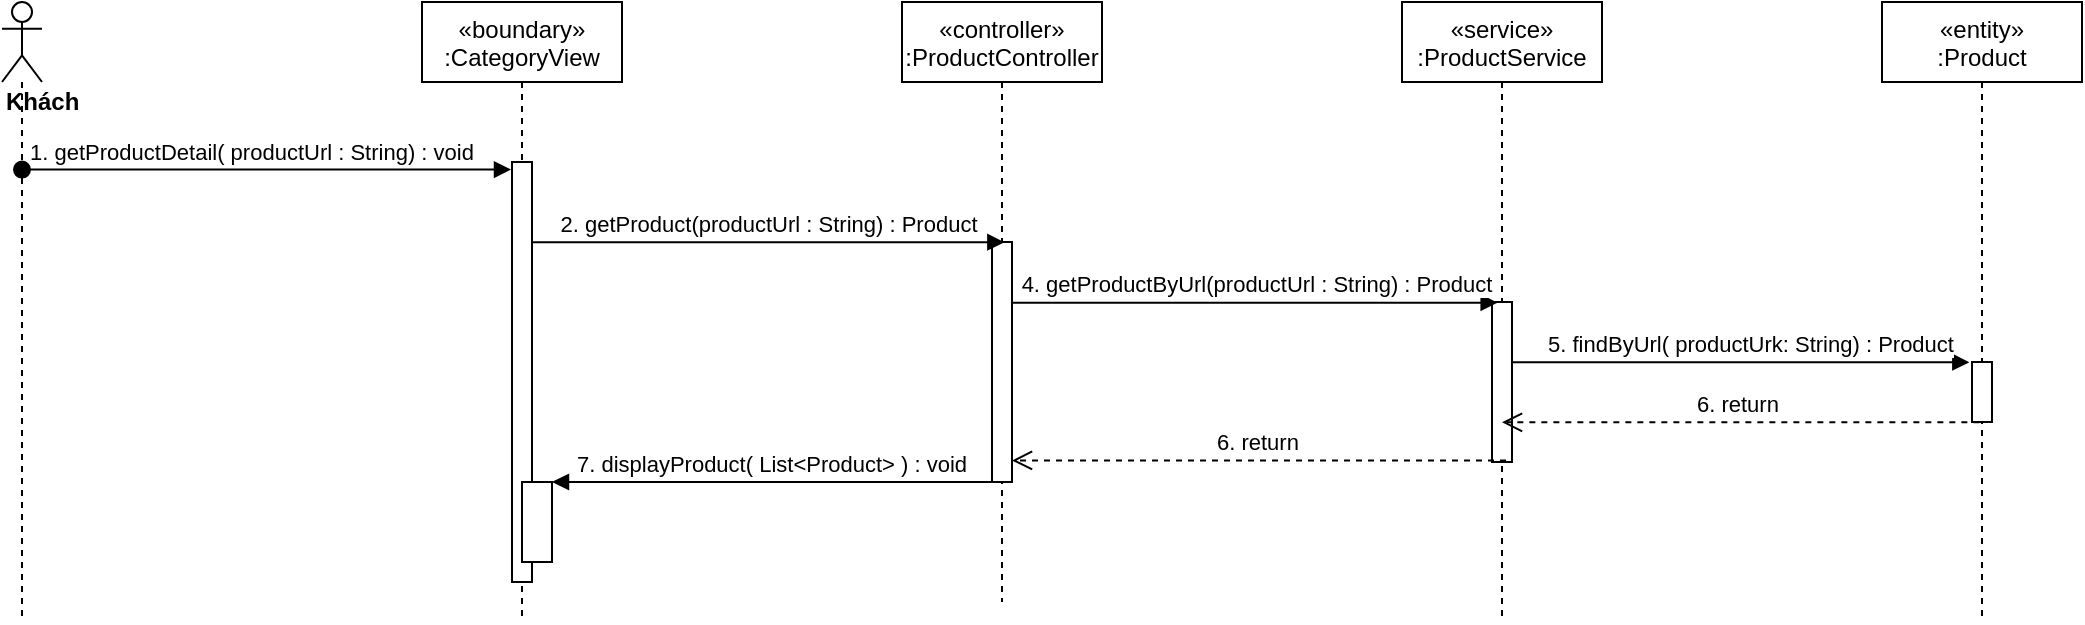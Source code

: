<mxfile version="14.6.11" type="device"><diagram id="kgpKYQtTHZ0yAKxKKP6v" name="Page-1"><mxGraphModel dx="1108" dy="425" grid="1" gridSize="10" guides="1" tooltips="1" connect="1" arrows="1" fold="1" page="1" pageScale="1" pageWidth="850" pageHeight="1100" math="0" shadow="0"><root><mxCell id="0"/><mxCell id="1" parent="0"/><mxCell id="auqwbmmGcA8z6ZjmudGy-1" value="«boundary»&#10;:CategoryView" style="shape=umlLifeline;perimeter=lifelinePerimeter;container=1;collapsible=0;recursiveResize=0;rounded=0;shadow=0;strokeWidth=1;" vertex="1" parent="1"><mxGeometry x="300" y="80" width="100" height="310" as="geometry"/></mxCell><mxCell id="auqwbmmGcA8z6ZjmudGy-2" value="" style="points=[];perimeter=orthogonalPerimeter;rounded=0;shadow=0;strokeWidth=1;" vertex="1" parent="auqwbmmGcA8z6ZjmudGy-1"><mxGeometry x="45" y="80" width="10" height="210" as="geometry"/></mxCell><mxCell id="auqwbmmGcA8z6ZjmudGy-3" value="" style="html=1;points=[];perimeter=orthogonalPerimeter;" vertex="1" parent="auqwbmmGcA8z6ZjmudGy-1"><mxGeometry x="50" y="240" width="15" height="40" as="geometry"/></mxCell><mxCell id="auqwbmmGcA8z6ZjmudGy-4" value="«controller»&#10;:ProductController" style="shape=umlLifeline;perimeter=lifelinePerimeter;container=1;collapsible=0;recursiveResize=0;rounded=0;shadow=0;strokeWidth=1;" vertex="1" parent="1"><mxGeometry x="540" y="80" width="100" height="300" as="geometry"/></mxCell><mxCell id="auqwbmmGcA8z6ZjmudGy-5" value="" style="points=[];perimeter=orthogonalPerimeter;rounded=0;shadow=0;strokeWidth=1;" vertex="1" parent="auqwbmmGcA8z6ZjmudGy-4"><mxGeometry x="45" y="120" width="10" height="120" as="geometry"/></mxCell><mxCell id="auqwbmmGcA8z6ZjmudGy-6" value="&lt;div&gt;&lt;b&gt;Khách&lt;/b&gt;&lt;/div&gt;" style="shape=umlLifeline;participant=umlActor;perimeter=lifelinePerimeter;whiteSpace=wrap;html=1;container=1;collapsible=0;recursiveResize=0;verticalAlign=top;spacingTop=36;outlineConnect=0;align=left;" vertex="1" parent="1"><mxGeometry x="90" y="80" width="20" height="310" as="geometry"/></mxCell><mxCell id="auqwbmmGcA8z6ZjmudGy-7" value="1. getProductDetail( productUrl : String) : void" style="verticalAlign=bottom;startArrow=oval;endArrow=block;startSize=8;shadow=0;strokeWidth=1;entryX=-0.05;entryY=0.018;entryDx=0;entryDy=0;entryPerimeter=0;" edge="1" parent="1" source="auqwbmmGcA8z6ZjmudGy-6" target="auqwbmmGcA8z6ZjmudGy-2"><mxGeometry x="-0.06" relative="1" as="geometry"><mxPoint x="100" y="170" as="sourcePoint"/><mxPoint as="offset"/></mxGeometry></mxCell><mxCell id="auqwbmmGcA8z6ZjmudGy-8" value="«service»&#10;:ProductService" style="shape=umlLifeline;perimeter=lifelinePerimeter;container=1;collapsible=0;recursiveResize=0;rounded=0;shadow=0;strokeWidth=1;" vertex="1" parent="1"><mxGeometry x="790" y="80" width="100" height="310" as="geometry"/></mxCell><mxCell id="auqwbmmGcA8z6ZjmudGy-9" value="" style="points=[];perimeter=orthogonalPerimeter;rounded=0;shadow=0;strokeWidth=1;" vertex="1" parent="auqwbmmGcA8z6ZjmudGy-8"><mxGeometry x="45" y="150" width="10" height="80" as="geometry"/></mxCell><mxCell id="auqwbmmGcA8z6ZjmudGy-10" value="2. getProduct(productUrl : String) : Product" style="html=1;verticalAlign=bottom;endArrow=block;entryX=0.617;entryY=0.001;entryDx=0;entryDy=0;entryPerimeter=0;" edge="1" parent="1" source="auqwbmmGcA8z6ZjmudGy-2" target="auqwbmmGcA8z6ZjmudGy-5"><mxGeometry width="80" relative="1" as="geometry"><mxPoint x="320" y="248" as="sourcePoint"/><mxPoint x="500" y="210" as="targetPoint"/></mxGeometry></mxCell><mxCell id="auqwbmmGcA8z6ZjmudGy-11" value="4. getProductByUrl(productUrl : String) : Product" style="html=1;verticalAlign=bottom;endArrow=block;entryX=0.283;entryY=0.004;entryDx=0;entryDy=0;entryPerimeter=0;" edge="1" parent="1" source="auqwbmmGcA8z6ZjmudGy-5" target="auqwbmmGcA8z6ZjmudGy-9"><mxGeometry width="80" relative="1" as="geometry"><mxPoint x="670" y="210" as="sourcePoint"/><mxPoint x="760" y="280" as="targetPoint"/></mxGeometry></mxCell><mxCell id="auqwbmmGcA8z6ZjmudGy-12" value="«entity»&#10;:Product" style="shape=umlLifeline;perimeter=lifelinePerimeter;container=1;collapsible=0;recursiveResize=0;rounded=0;shadow=0;strokeWidth=1;" vertex="1" parent="1"><mxGeometry x="1030" y="80" width="100" height="310" as="geometry"/></mxCell><mxCell id="auqwbmmGcA8z6ZjmudGy-13" value="" style="points=[];perimeter=orthogonalPerimeter;rounded=0;shadow=0;strokeWidth=1;" vertex="1" parent="auqwbmmGcA8z6ZjmudGy-12"><mxGeometry x="45" y="180" width="10" height="30" as="geometry"/></mxCell><mxCell id="auqwbmmGcA8z6ZjmudGy-14" value="5. findByUrl( productUrk: String) : Product" style="html=1;verticalAlign=bottom;endArrow=block;entryX=-0.133;entryY=0.004;entryDx=0;entryDy=0;entryPerimeter=0;" edge="1" parent="1" source="auqwbmmGcA8z6ZjmudGy-9" target="auqwbmmGcA8z6ZjmudGy-13"><mxGeometry x="0.041" width="80" relative="1" as="geometry"><mxPoint x="980" y="290" as="sourcePoint"/><mxPoint x="1000" y="190" as="targetPoint"/><mxPoint as="offset"/></mxGeometry></mxCell><mxCell id="auqwbmmGcA8z6ZjmudGy-15" value="6. return&amp;nbsp;" style="html=1;verticalAlign=bottom;endArrow=open;dashed=1;endSize=8;exitX=0.367;exitY=1.006;exitDx=0;exitDy=0;exitPerimeter=0;" edge="1" parent="1" source="auqwbmmGcA8z6ZjmudGy-13" target="auqwbmmGcA8z6ZjmudGy-8"><mxGeometry relative="1" as="geometry"><mxPoint x="1000" y="360" as="sourcePoint"/><mxPoint x="950" y="310" as="targetPoint"/></mxGeometry></mxCell><mxCell id="auqwbmmGcA8z6ZjmudGy-16" value="6. return&amp;nbsp;" style="html=1;verticalAlign=bottom;endArrow=open;dashed=1;endSize=8;exitX=0.7;exitY=0.99;exitDx=0;exitDy=0;exitPerimeter=0;" edge="1" parent="1" source="auqwbmmGcA8z6ZjmudGy-9" target="auqwbmmGcA8z6ZjmudGy-5"><mxGeometry relative="1" as="geometry"><mxPoint x="870" y="370" as="sourcePoint"/><mxPoint x="650" y="370" as="targetPoint"/></mxGeometry></mxCell><mxCell id="auqwbmmGcA8z6ZjmudGy-17" value="7. displayProduct( List&lt;Product&gt; ) : void" style="verticalAlign=bottom;endArrow=block;shadow=0;strokeWidth=1;" edge="1" parent="1" source="auqwbmmGcA8z6ZjmudGy-5" target="auqwbmmGcA8z6ZjmudGy-3"><mxGeometry relative="1" as="geometry"><mxPoint x="565" y="370" as="sourcePoint"/><mxPoint x="350" y="401" as="targetPoint"/></mxGeometry></mxCell></root></mxGraphModel></diagram></mxfile>
